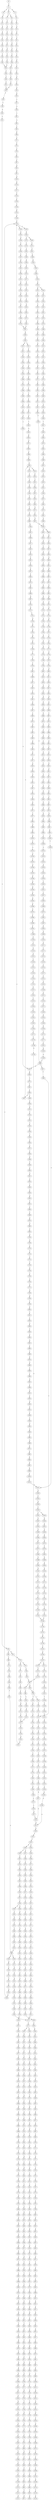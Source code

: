 strict digraph  {
	S0 -> S1 [ label = T ];
	S1 -> S2 [ label = A ];
	S1 -> S3 [ label = T ];
	S1 -> S4 [ label = C ];
	S2 -> S5 [ label = C ];
	S3 -> S6 [ label = G ];
	S3 -> S7 [ label = C ];
	S4 -> S8 [ label = C ];
	S5 -> S9 [ label = T ];
	S6 -> S10 [ label = C ];
	S7 -> S11 [ label = C ];
	S8 -> S12 [ label = C ];
	S9 -> S13 [ label = G ];
	S10 -> S14 [ label = A ];
	S11 -> S15 [ label = A ];
	S12 -> S16 [ label = A ];
	S13 -> S17 [ label = G ];
	S14 -> S18 [ label = C ];
	S15 -> S19 [ label = G ];
	S16 -> S20 [ label = G ];
	S17 -> S21 [ label = T ];
	S18 -> S22 [ label = T ];
	S19 -> S23 [ label = T ];
	S20 -> S24 [ label = T ];
	S21 -> S25 [ label = G ];
	S22 -> S26 [ label = G ];
	S23 -> S27 [ label = G ];
	S24 -> S28 [ label = G ];
	S25 -> S29 [ label = C ];
	S26 -> S30 [ label = G ];
	S27 -> S31 [ label = G ];
	S28 -> S32 [ label = G ];
	S29 -> S33 [ label = T ];
	S30 -> S34 [ label = T ];
	S31 -> S35 [ label = T ];
	S32 -> S36 [ label = T ];
	S33 -> S37 [ label = A ];
	S34 -> S38 [ label = C ];
	S35 -> S39 [ label = C ];
	S36 -> S40 [ label = C ];
	S37 -> S41 [ label = C ];
	S38 -> S42 [ label = G ];
	S39 -> S43 [ label = G ];
	S40 -> S43 [ label = G ];
	S41 -> S44 [ label = T ];
	S42 -> S45 [ label = T ];
	S43 -> S46 [ label = T ];
	S44 -> S47 [ label = G ];
	S45 -> S48 [ label = C ];
	S46 -> S49 [ label = C ];
	S47 -> S50 [ label = T ];
	S48 -> S51 [ label = C ];
	S49 -> S52 [ label = C ];
	S50 -> S53 [ label = A ];
	S51 -> S54 [ label = G ];
	S52 -> S54 [ label = G ];
	S53 -> S55 [ label = A ];
	S54 -> S56 [ label = T ];
	S55 -> S57 [ label = C ];
	S56 -> S58 [ label = C ];
	S57 -> S59 [ label = A ];
	S58 -> S60 [ label = A ];
	S59 -> S61 [ label = C ];
	S60 -> S62 [ label = C ];
	S61 -> S63 [ label = A ];
	S62 -> S64 [ label = C ];
	S63 -> S65 [ label = C ];
	S64 -> S66 [ label = C ];
	S64 -> S67 [ label = G ];
	S65 -> S68 [ label = G ];
	S66 -> S69 [ label = T ];
	S67 -> S70 [ label = A ];
	S68 -> S71 [ label = C ];
	S69 -> S72 [ label = G ];
	S70 -> S73 [ label = A ];
	S70 -> S74 [ label = G ];
	S71 -> S75 [ label = T ];
	S72 -> S76 [ label = T ];
	S73 -> S77 [ label = T ];
	S74 -> S78 [ label = T ];
	S75 -> S79 [ label = C ];
	S76 -> S80 [ label = C ];
	S77 -> S81 [ label = C ];
	S78 -> S82 [ label = C ];
	S79 -> S83 [ label = C ];
	S80 -> S84 [ label = C ];
	S81 -> S85 [ label = C ];
	S82 -> S86 [ label = C ];
	S83 -> S87 [ label = T ];
	S84 -> S88 [ label = T ];
	S85 -> S89 [ label = T ];
	S86 -> S90 [ label = A ];
	S86 -> S91 [ label = T ];
	S87 -> S92 [ label = A ];
	S88 -> S93 [ label = T ];
	S89 -> S94 [ label = C ];
	S90 -> S95 [ label = G ];
	S91 -> S96 [ label = C ];
	S92 -> S97 [ label = G ];
	S93 -> S98 [ label = G ];
	S94 -> S99 [ label = G ];
	S95 -> S100 [ label = T ];
	S95 -> S101 [ label = C ];
	S96 -> S102 [ label = G ];
	S97 -> S103 [ label = A ];
	S98 -> S104 [ label = A ];
	S98 -> S105 [ label = T ];
	S99 -> S106 [ label = A ];
	S100 -> S107 [ label = A ];
	S101 -> S108 [ label = T ];
	S102 -> S109 [ label = A ];
	S103 -> S110 [ label = A ];
	S104 -> S111 [ label = A ];
	S105 -> S112 [ label = A ];
	S106 -> S113 [ label = A ];
	S107 -> S114 [ label = G ];
	S108 -> S115 [ label = T ];
	S109 -> S116 [ label = A ];
	S110 -> S117 [ label = C ];
	S111 -> S118 [ label = C ];
	S112 -> S119 [ label = G ];
	S113 -> S120 [ label = C ];
	S114 -> S121 [ label = G ];
	S115 -> S122 [ label = C ];
	S116 -> S123 [ label = C ];
	S117 -> S124 [ label = T ];
	S118 -> S125 [ label = T ];
	S119 -> S126 [ label = G ];
	S120 -> S127 [ label = T ];
	S121 -> S128 [ label = G ];
	S122 -> S129 [ label = A ];
	S123 -> S127 [ label = T ];
	S124 -> S130 [ label = T ];
	S125 -> S131 [ label = T ];
	S126 -> S132 [ label = A ];
	S127 -> S133 [ label = T ];
	S128 -> S134 [ label = T ];
	S129 -> S135 [ label = C ];
	S130 -> S136 [ label = C ];
	S131 -> S137 [ label = C ];
	S132 -> S138 [ label = G ];
	S133 -> S139 [ label = C ];
	S134 -> S140 [ label = C ];
	S135 -> S141 [ label = G ];
	S136 -> S142 [ label = A ];
	S137 -> S143 [ label = A ];
	S138 -> S144 [ label = A ];
	S139 -> S145 [ label = A ];
	S140 -> S146 [ label = A ];
	S141 -> S147 [ label = C ];
	S142 -> S148 [ label = A ];
	S143 -> S149 [ label = A ];
	S144 -> S150 [ label = G ];
	S145 -> S151 [ label = A ];
	S146 -> S152 [ label = C ];
	S147 -> S153 [ label = C ];
	S148 -> S154 [ label = C ];
	S149 -> S154 [ label = C ];
	S150 -> S155 [ label = G ];
	S151 -> S154 [ label = C ];
	S152 -> S156 [ label = T ];
	S153 -> S157 [ label = C ];
	S154 -> S158 [ label = C ];
	S154 -> S159 [ label = T ];
	S155 -> S160 [ label = T ];
	S156 -> S161 [ label = C ];
	S157 -> S162 [ label = T ];
	S158 -> S163 [ label = G ];
	S159 -> S164 [ label = G ];
	S160 -> S165 [ label = C ];
	S161 -> S166 [ label = G ];
	S162 -> S167 [ label = T ];
	S163 -> S168 [ label = G ];
	S164 -> S169 [ label = G ];
	S164 -> S170 [ label = C ];
	S165 -> S171 [ label = C ];
	S166 -> S172 [ label = C ];
	S167 -> S173 [ label = C ];
	S168 -> S174 [ label = C ];
	S169 -> S175 [ label = C ];
	S170 -> S176 [ label = C ];
	S171 -> S177 [ label = C ];
	S172 -> S178 [ label = T ];
	S173 -> S179 [ label = A ];
	S174 -> S180 [ label = C ];
	S175 -> S181 [ label = C ];
	S176 -> S182 [ label = C ];
	S177 -> S183 [ label = A ];
	S177 -> S184 [ label = G ];
	S178 -> S185 [ label = T ];
	S179 -> S186 [ label = T ];
	S180 -> S187 [ label = C ];
	S181 -> S188 [ label = C ];
	S182 -> S189 [ label = T ];
	S183 -> S190 [ label = G ];
	S184 -> S191 [ label = G ];
	S185 -> S192 [ label = C ];
	S186 -> S193 [ label = C ];
	S187 -> S194 [ label = A ];
	S188 -> S195 [ label = A ];
	S189 -> S196 [ label = A ];
	S190 -> S197 [ label = A ];
	S191 -> S198 [ label = A ];
	S192 -> S199 [ label = A ];
	S193 -> S200 [ label = C ];
	S194 -> S201 [ label = G ];
	S195 -> S202 [ label = G ];
	S196 -> S203 [ label = G ];
	S197 -> S204 [ label = G ];
	S198 -> S205 [ label = G ];
	S199 -> S206 [ label = T ];
	S200 -> S207 [ label = A ];
	S201 -> S208 [ label = T ];
	S202 -> S209 [ label = G ];
	S203 -> S210 [ label = G ];
	S204 -> S211 [ label = C ];
	S205 -> S212 [ label = G ];
	S206 -> S213 [ label = C ];
	S207 -> S214 [ label = G ];
	S208 -> S215 [ label = T ];
	S209 -> S216 [ label = T ];
	S210 -> S217 [ label = T ];
	S211 -> S218 [ label = C ];
	S212 -> S219 [ label = C ];
	S213 -> S220 [ label = C ];
	S214 -> S221 [ label = A ];
	S215 -> S222 [ label = G ];
	S216 -> S223 [ label = G ];
	S217 -> S224 [ label = G ];
	S218 -> S225 [ label = A ];
	S219 -> S226 [ label = G ];
	S220 -> S227 [ label = A ];
	S221 -> S228 [ label = A ];
	S222 -> S229 [ label = T ];
	S223 -> S230 [ label = C ];
	S223 -> S231 [ label = G ];
	S224 -> S232 [ label = T ];
	S225 -> S233 [ label = C ];
	S226 -> S234 [ label = T ];
	S227 -> S214 [ label = G ];
	S228 -> S235 [ label = C ];
	S229 -> S236 [ label = G ];
	S230 -> S237 [ label = G ];
	S231 -> S238 [ label = G ];
	S232 -> S239 [ label = G ];
	S233 -> S240 [ label = G ];
	S234 -> S241 [ label = G ];
	S235 -> S242 [ label = C ];
	S236 -> S243 [ label = C ];
	S237 -> S244 [ label = C ];
	S238 -> S245 [ label = C ];
	S239 -> S246 [ label = C ];
	S240 -> S247 [ label = G ];
	S241 -> S248 [ label = G ];
	S242 -> S249 [ label = A ];
	S242 -> S250 [ label = G ];
	S243 -> S251 [ label = G ];
	S244 -> S252 [ label = G ];
	S245 -> S253 [ label = T ];
	S246 -> S254 [ label = G ];
	S247 -> S255 [ label = T ];
	S248 -> S256 [ label = T ];
	S249 -> S257 [ label = G ];
	S249 -> S258 [ label = C ];
	S250 -> S259 [ label = G ];
	S251 -> S260 [ label = T ];
	S252 -> S261 [ label = T ];
	S253 -> S262 [ label = T ];
	S254 -> S263 [ label = T ];
	S255 -> S264 [ label = T ];
	S256 -> S265 [ label = A ];
	S257 -> S266 [ label = A ];
	S258 -> S267 [ label = C ];
	S259 -> S268 [ label = A ];
	S260 -> S269 [ label = C ];
	S261 -> S270 [ label = C ];
	S262 -> S271 [ label = C ];
	S263 -> S272 [ label = C ];
	S264 -> S273 [ label = A ];
	S265 -> S274 [ label = T ];
	S266 -> S275 [ label = C ];
	S267 -> S276 [ label = A ];
	S268 -> S277 [ label = C ];
	S269 -> S278 [ label = G ];
	S270 -> S279 [ label = G ];
	S271 -> S280 [ label = G ];
	S272 -> S281 [ label = G ];
	S273 -> S282 [ label = C ];
	S274 -> S283 [ label = G ];
	S275 -> S284 [ label = T ];
	S276 -> S285 [ label = C ];
	S277 -> S286 [ label = G ];
	S278 -> S287 [ label = A ];
	S279 -> S288 [ label = T ];
	S280 -> S289 [ label = A ];
	S281 -> S287 [ label = A ];
	S282 -> S290 [ label = T ];
	S283 -> S291 [ label = A ];
	S284 -> S292 [ label = C ];
	S285 -> S293 [ label = C ];
	S286 -> S294 [ label = C ];
	S287 -> S295 [ label = A ];
	S288 -> S296 [ label = G ];
	S289 -> S297 [ label = A ];
	S290 -> S298 [ label = G ];
	S291 -> S299 [ label = G ];
	S292 -> S300 [ label = C ];
	S293 -> S301 [ label = C ];
	S294 -> S302 [ label = C ];
	S295 -> S303 [ label = C ];
	S296 -> S304 [ label = C ];
	S297 -> S305 [ label = C ];
	S298 -> S306 [ label = C ];
	S299 -> S307 [ label = C ];
	S300 -> S308 [ label = C ];
	S301 -> S309 [ label = C ];
	S302 -> S310 [ label = C ];
	S303 -> S311 [ label = C ];
	S303 -> S312 [ label = A ];
	S304 -> S313 [ label = A ];
	S305 -> S314 [ label = A ];
	S306 -> S315 [ label = A ];
	S307 -> S316 [ label = G ];
	S308 -> S317 [ label = A ];
	S309 -> S318 [ label = T ];
	S310 -> S319 [ label = A ];
	S311 -> S320 [ label = T ];
	S312 -> S321 [ label = C ];
	S313 -> S322 [ label = T ];
	S314 -> S323 [ label = C ];
	S315 -> S324 [ label = G ];
	S316 -> S325 [ label = G ];
	S317 -> S326 [ label = T ];
	S318 -> S327 [ label = T ];
	S319 -> S328 [ label = T ];
	S320 -> S329 [ label = T ];
	S321 -> S330 [ label = C ];
	S322 -> S331 [ label = C ];
	S323 -> S332 [ label = G ];
	S324 -> S333 [ label = A ];
	S325 -> S334 [ label = T ];
	S326 -> S335 [ label = C ];
	S327 -> S336 [ label = C ];
	S328 -> S337 [ label = C ];
	S329 -> S338 [ label = C ];
	S330 -> S339 [ label = C ];
	S331 -> S340 [ label = C ];
	S332 -> S341 [ label = C ];
	S333 -> S342 [ label = C ];
	S334 -> S343 [ label = C ];
	S335 -> S344 [ label = T ];
	S336 -> S345 [ label = C ];
	S336 -> S346 [ label = G ];
	S337 -> S347 [ label = G ];
	S338 -> S348 [ label = G ];
	S339 -> S349 [ label = G ];
	S340 -> S350 [ label = G ];
	S341 -> S351 [ label = G ];
	S342 -> S352 [ label = G ];
	S343 -> S353 [ label = G ];
	S344 -> S354 [ label = G ];
	S345 -> S355 [ label = T ];
	S346 -> S356 [ label = A ];
	S347 -> S357 [ label = T ];
	S348 -> S358 [ label = T ];
	S349 -> S359 [ label = T ];
	S350 -> S360 [ label = C ];
	S351 -> S361 [ label = C ];
	S352 -> S362 [ label = G ];
	S353 -> S363 [ label = C ];
	S354 -> S364 [ label = C ];
	S355 -> S365 [ label = G ];
	S356 -> S366 [ label = T ];
	S357 -> S367 [ label = C ];
	S358 -> S368 [ label = A ];
	S359 -> S369 [ label = A ];
	S360 -> S370 [ label = A ];
	S361 -> S371 [ label = A ];
	S362 -> S372 [ label = A ];
	S363 -> S373 [ label = A ];
	S364 -> S374 [ label = C ];
	S365 -> S375 [ label = T ];
	S366 -> S376 [ label = C ];
	S367 -> S377 [ label = C ];
	S368 -> S378 [ label = C ];
	S369 -> S379 [ label = C ];
	S370 -> S380 [ label = C ];
	S371 -> S381 [ label = C ];
	S372 -> S382 [ label = C ];
	S373 -> S383 [ label = C ];
	S374 -> S384 [ label = A ];
	S375 -> S385 [ label = C ];
	S376 -> S386 [ label = G ];
	S377 -> S387 [ label = T ];
	S378 -> S388 [ label = T ];
	S379 -> S389 [ label = G ];
	S380 -> S390 [ label = G ];
	S381 -> S391 [ label = G ];
	S382 -> S392 [ label = A ];
	S383 -> S393 [ label = G ];
	S384 -> S394 [ label = G ];
	S385 -> S395 [ label = C ];
	S386 -> S396 [ label = T ];
	S387 -> S397 [ label = C ];
	S388 -> S398 [ label = T ];
	S389 -> S399 [ label = T ];
	S390 -> S400 [ label = T ];
	S391 -> S401 [ label = T ];
	S392 -> S402 [ label = C ];
	S393 -> S403 [ label = C ];
	S394 -> S404 [ label = T ];
	S395 -> S405 [ label = T ];
	S396 -> S406 [ label = T ];
	S397 -> S407 [ label = T ];
	S398 -> S408 [ label = C ];
	S399 -> S409 [ label = C ];
	S400 -> S410 [ label = C ];
	S401 -> S411 [ label = C ];
	S402 -> S412 [ label = A ];
	S403 -> S413 [ label = G ];
	S404 -> S414 [ label = C ];
	S405 -> S415 [ label = T ];
	S406 -> S416 [ label = T ];
	S407 -> S417 [ label = T ];
	S408 -> S418 [ label = A ];
	S409 -> S419 [ label = C ];
	S410 -> S420 [ label = G ];
	S411 -> S421 [ label = C ];
	S412 -> S422 [ label = C ];
	S413 -> S423 [ label = C ];
	S414 -> S424 [ label = G ];
	S415 -> S98 [ label = G ];
	S416 -> S425 [ label = G ];
	S417 -> S426 [ label = C ];
	S418 -> S427 [ label = A ];
	S419 -> S428 [ label = A ];
	S420 -> S429 [ label = A ];
	S421 -> S430 [ label = A ];
	S422 -> S431 [ label = C ];
	S423 -> S432 [ label = G ];
	S424 -> S433 [ label = T ];
	S425 -> S434 [ label = T ];
	S426 -> S435 [ label = T ];
	S427 -> S436 [ label = G ];
	S428 -> S437 [ label = G ];
	S429 -> S438 [ label = G ];
	S430 -> S439 [ label = G ];
	S431 -> S440 [ label = T ];
	S432 -> S441 [ label = G ];
	S433 -> S442 [ label = A ];
	S434 -> S443 [ label = A ];
	S435 -> S444 [ label = C ];
	S436 -> S445 [ label = C ];
	S437 -> S446 [ label = C ];
	S438 -> S447 [ label = C ];
	S439 -> S448 [ label = C ];
	S440 -> S449 [ label = C ];
	S441 -> S450 [ label = C ];
	S442 -> S451 [ label = A ];
	S443 -> S452 [ label = G ];
	S444 -> S453 [ label = G ];
	S445 -> S454 [ label = G ];
	S446 -> S455 [ label = G ];
	S447 -> S456 [ label = G ];
	S448 -> S457 [ label = T ];
	S448 -> S455 [ label = G ];
	S449 -> S458 [ label = T ];
	S450 -> S459 [ label = T ];
	S451 -> S460 [ label = G ];
	S452 -> S461 [ label = G ];
	S453 -> S462 [ label = G ];
	S454 -> S463 [ label = A ];
	S455 -> S464 [ label = A ];
	S456 -> S465 [ label = A ];
	S457 -> S466 [ label = T ];
	S458 -> S467 [ label = A ];
	S459 -> S468 [ label = G ];
	S460 -> S469 [ label = A ];
	S461 -> S470 [ label = A ];
	S462 -> S471 [ label = A ];
	S463 -> S472 [ label = G ];
	S464 -> S473 [ label = G ];
	S465 -> S474 [ label = G ];
	S466 -> S122 [ label = C ];
	S467 -> S475 [ label = G ];
	S468 -> S476 [ label = G ];
	S469 -> S477 [ label = C ];
	S470 -> S478 [ label = A ];
	S471 -> S479 [ label = G ];
	S472 -> S480 [ label = T ];
	S473 -> S481 [ label = T ];
	S474 -> S482 [ label = T ];
	S475 -> S483 [ label = A ];
	S476 -> S484 [ label = A ];
	S477 -> S485 [ label = G ];
	S478 -> S486 [ label = A ];
	S479 -> S487 [ label = A ];
	S480 -> S488 [ label = C ];
	S481 -> S489 [ label = C ];
	S482 -> S490 [ label = C ];
	S483 -> S491 [ label = A ];
	S484 -> S492 [ label = A ];
	S485 -> S493 [ label = G ];
	S486 -> S494 [ label = G ];
	S487 -> S495 [ label = G ];
	S488 -> S496 [ label = C ];
	S489 -> S497 [ label = C ];
	S489 -> S498 [ label = T ];
	S490 -> S499 [ label = G ];
	S491 -> S500 [ label = C ];
	S492 -> S501 [ label = T ];
	S493 -> S502 [ label = C ];
	S494 -> S503 [ label = G ];
	S495 -> S504 [ label = G ];
	S496 -> S505 [ label = C ];
	S497 -> S505 [ label = C ];
	S498 -> S506 [ label = C ];
	S499 -> S507 [ label = A ];
	S500 -> S508 [ label = G ];
	S501 -> S509 [ label = G ];
	S502 -> S510 [ label = T ];
	S503 -> S511 [ label = T ];
	S504 -> S512 [ label = T ];
	S505 -> S513 [ label = T ];
	S505 -> S514 [ label = G ];
	S506 -> S515 [ label = G ];
	S507 -> S516 [ label = A ];
	S508 -> S517 [ label = A ];
	S509 -> S518 [ label = G ];
	S510 -> S519 [ label = C ];
	S511 -> S520 [ label = C ];
	S512 -> S521 [ label = C ];
	S513 -> S522 [ label = C ];
	S514 -> S523 [ label = C ];
	S515 -> S524 [ label = T ];
	S516 -> S525 [ label = C ];
	S517 -> S526 [ label = G ];
	S518 -> S527 [ label = G ];
	S519 -> S528 [ label = T ];
	S520 -> S529 [ label = C ];
	S521 -> S171 [ label = C ];
	S522 -> S530 [ label = C ];
	S523 -> S531 [ label = C ];
	S524 -> S532 [ label = C ];
	S525 -> S533 [ label = C ];
	S526 -> S534 [ label = G ];
	S527 -> S535 [ label = G ];
	S528 -> S536 [ label = C ];
	S529 -> S537 [ label = C ];
	S530 -> S538 [ label = G ];
	S531 -> S539 [ label = T ];
	S532 -> S540 [ label = T ];
	S533 -> S541 [ label = T ];
	S534 -> S542 [ label = T ];
	S535 -> S543 [ label = T ];
	S536 -> S544 [ label = G ];
	S537 -> S545 [ label = G ];
	S538 -> S546 [ label = G ];
	S539 -> S547 [ label = G ];
	S540 -> S548 [ label = G ];
	S541 -> S549 [ label = G ];
	S542 -> S550 [ label = G ];
	S543 -> S551 [ label = C ];
	S544 -> S552 [ label = A ];
	S545 -> S553 [ label = A ];
	S546 -> S554 [ label = T ];
	S547 -> S555 [ label = T ];
	S548 -> S556 [ label = T ];
	S549 -> S557 [ label = T ];
	S550 -> S558 [ label = T ];
	S551 -> S559 [ label = C ];
	S552 -> S560 [ label = A ];
	S553 -> S561 [ label = A ];
	S554 -> S562 [ label = C ];
	S555 -> S563 [ label = C ];
	S556 -> S564 [ label = T ];
	S557 -> S565 [ label = C ];
	S558 -> S566 [ label = C ];
	S559 -> S567 [ label = G ];
	S560 -> S568 [ label = G ];
	S561 -> S569 [ label = G ];
	S562 -> S570 [ label = T ];
	S563 -> S571 [ label = G ];
	S564 -> S572 [ label = C ];
	S565 -> S573 [ label = G ];
	S566 -> S574 [ label = C ];
	S567 -> S575 [ label = C ];
	S568 -> S576 [ label = T ];
	S569 -> S577 [ label = T ];
	S570 -> S578 [ label = G ];
	S571 -> S579 [ label = C ];
	S572 -> S580 [ label = C ];
	S573 -> S581 [ label = C ];
	S574 -> S582 [ label = C ];
	S575 -> S583 [ label = C ];
	S576 -> S584 [ label = C ];
	S577 -> S585 [ label = C ];
	S578 -> S586 [ label = G ];
	S579 -> S587 [ label = G ];
	S580 -> S588 [ label = G ];
	S581 -> S589 [ label = G ];
	S582 -> S590 [ label = T ];
	S583 -> S591 [ label = G ];
	S584 -> S592 [ label = G ];
	S585 -> S593 [ label = G ];
	S586 -> S594 [ label = A ];
	S587 -> S595 [ label = C ];
	S588 -> S596 [ label = T ];
	S589 -> S595 [ label = C ];
	S590 -> S597 [ label = G ];
	S591 -> S598 [ label = G ];
	S592 -> S599 [ label = C ];
	S593 -> S600 [ label = A ];
	S594 -> S601 [ label = G ];
	S595 -> S602 [ label = G ];
	S595 -> S603 [ label = A ];
	S596 -> S604 [ label = G ];
	S597 -> S605 [ label = T ];
	S598 -> S606 [ label = A ];
	S599 -> S607 [ label = G ];
	S600 -> S608 [ label = G ];
	S601 -> S609 [ label = G ];
	S602 -> S610 [ label = A ];
	S603 -> S611 [ label = A ];
	S604 -> S612 [ label = G ];
	S605 -> S613 [ label = C ];
	S606 -> S614 [ label = A ];
	S607 -> S615 [ label = G ];
	S608 -> S616 [ label = G ];
	S609 -> S617 [ label = G ];
	S610 -> S618 [ label = G ];
	S611 -> S619 [ label = C ];
	S612 -> S620 [ label = C ];
	S613 -> S621 [ label = C ];
	S614 -> S622 [ label = C ];
	S615 -> S623 [ label = C ];
	S616 -> S624 [ label = T ];
	S617 -> S625 [ label = T ];
	S618 -> S626 [ label = C ];
	S619 -> S627 [ label = C ];
	S620 -> S628 [ label = C ];
	S621 -> S629 [ label = T ];
	S622 -> S630 [ label = T ];
	S623 -> S631 [ label = T ];
	S624 -> S632 [ label = A ];
	S625 -> S633 [ label = G ];
	S626 -> S634 [ label = A ];
	S627 -> S635 [ label = C ];
	S628 -> S636 [ label = C ];
	S629 -> S637 [ label = A ];
	S630 -> S638 [ label = G ];
	S631 -> S639 [ label = A ];
	S632 -> S640 [ label = T ];
	S633 -> S641 [ label = T ];
	S634 -> S642 [ label = G ];
	S635 -> S643 [ label = G ];
	S636 -> S644 [ label = G ];
	S637 -> S645 [ label = C ];
	S638 -> S646 [ label = C ];
	S639 -> S647 [ label = T ];
	S640 -> S648 [ label = A ];
	S641 -> S649 [ label = T ];
	S642 -> S650 [ label = T ];
	S643 -> S651 [ label = T ];
	S644 -> S652 [ label = T ];
	S645 -> S653 [ label = T ];
	S646 -> S654 [ label = A ];
	S647 -> S655 [ label = A ];
	S648 -> S656 [ label = A ];
	S649 -> S657 [ label = C ];
	S650 -> S658 [ label = G ];
	S651 -> S659 [ label = A ];
	S652 -> S660 [ label = C ];
	S653 -> S661 [ label = A ];
	S654 -> S662 [ label = A ];
	S655 -> S663 [ label = G ];
	S656 -> S664 [ label = G ];
	S657 -> S665 [ label = C ];
	S658 -> S666 [ label = C ];
	S659 -> S667 [ label = C ];
	S660 -> S668 [ label = C ];
	S661 -> S669 [ label = C ];
	S662 -> S670 [ label = C ];
	S663 -> S671 [ label = T ];
	S664 -> S672 [ label = T ];
	S665 -> S673 [ label = A ];
	S666 -> S674 [ label = A ];
	S667 -> S675 [ label = A ];
	S668 -> S676 [ label = A ];
	S669 -> S677 [ label = C ];
	S670 -> S678 [ label = C ];
	S671 -> S679 [ label = A ];
	S672 -> S680 [ label = C ];
	S673 -> S681 [ label = G ];
	S674 -> S682 [ label = A ];
	S675 -> S683 [ label = G ];
	S676 -> S684 [ label = G ];
	S677 -> S685 [ label = A ];
	S678 -> S686 [ label = A ];
	S679 -> S687 [ label = G ];
	S680 -> S688 [ label = G ];
	S681 -> S689 [ label = C ];
	S682 -> S690 [ label = C ];
	S683 -> S691 [ label = C ];
	S684 -> S692 [ label = T ];
	S685 -> S693 [ label = G ];
	S686 -> S694 [ label = G ];
	S687 -> S695 [ label = C ];
	S688 -> S696 [ label = T ];
	S689 -> S697 [ label = A ];
	S690 -> S698 [ label = A ];
	S691 -> S699 [ label = A ];
	S692 -> S700 [ label = A ];
	S693 -> S701 [ label = G ];
	S694 -> S702 [ label = A ];
	S695 -> S703 [ label = C ];
	S696 -> S704 [ label = G ];
	S697 -> S705 [ label = G ];
	S698 -> S706 [ label = G ];
	S699 -> S707 [ label = G ];
	S700 -> S708 [ label = G ];
	S701 -> S709 [ label = A ];
	S702 -> S710 [ label = A ];
	S703 -> S711 [ label = G ];
	S704 -> S712 [ label = G ];
	S705 -> S713 [ label = A ];
	S706 -> S714 [ label = C ];
	S707 -> S715 [ label = G ];
	S708 -> S716 [ label = C ];
	S709 -> S717 [ label = G ];
	S710 -> S718 [ label = C ];
	S711 -> S719 [ label = A ];
	S712 -> S720 [ label = T ];
	S713 -> S721 [ label = T ];
	S714 -> S722 [ label = T ];
	S715 -> S723 [ label = T ];
	S716 -> S724 [ label = T ];
	S717 -> S725 [ label = A ];
	S718 -> S726 [ label = A ];
	S719 -> S727 [ label = A ];
	S720 -> S728 [ label = A ];
	S721 -> S729 [ label = A ];
	S722 -> S730 [ label = A ];
	S723 -> S731 [ label = G ];
	S724 -> S732 [ label = C ];
	S725 -> S733 [ label = G ];
	S726 -> S734 [ label = G ];
	S727 -> S735 [ label = A ];
	S728 -> S736 [ label = C ];
	S729 -> S737 [ label = A ];
	S730 -> S738 [ label = C ];
	S731 -> S739 [ label = C ];
	S732 -> S740 [ label = C ];
	S733 -> S741 [ label = T ];
	S734 -> S742 [ label = C ];
	S735 -> S743 [ label = C ];
	S736 -> S744 [ label = C ];
	S737 -> S745 [ label = A ];
	S738 -> S746 [ label = G ];
	S739 -> S747 [ label = A ];
	S740 -> S748 [ label = A ];
	S741 -> S749 [ label = C ];
	S742 -> S750 [ label = C ];
	S743 -> S751 [ label = C ];
	S744 -> S752 [ label = G ];
	S745 -> S753 [ label = A ];
	S746 -> S754 [ label = A ];
	S747 -> S755 [ label = C ];
	S748 -> S756 [ label = C ];
	S749 -> S757 [ label = A ];
	S750 -> S758 [ label = G ];
	S751 -> S759 [ label = C ];
	S752 -> S760 [ label = G ];
	S753 -> S761 [ label = A ];
	S754 -> S762 [ label = G ];
	S755 -> S763 [ label = G ];
	S756 -> S764 [ label = C ];
	S757 -> S765 [ label = G ];
	S758 -> S766 [ label = T ];
	S759 -> S767 [ label = C ];
	S760 -> S768 [ label = T ];
	S761 -> S769 [ label = C ];
	S762 -> S770 [ label = A ];
	S763 -> S771 [ label = C ];
	S764 -> S772 [ label = G ];
	S765 -> S773 [ label = G ];
	S766 -> S774 [ label = C ];
	S767 -> S775 [ label = G ];
	S768 -> S776 [ label = G ];
	S769 -> S777 [ label = T ];
	S770 -> S778 [ label = A ];
	S771 -> S779 [ label = G ];
	S772 -> S780 [ label = G ];
	S773 -> S781 [ label = A ];
	S774 -> S782 [ label = C ];
	S775 -> S783 [ label = A ];
	S776 -> S784 [ label = G ];
	S777 -> S785 [ label = T ];
	S778 -> S786 [ label = C ];
	S779 -> S787 [ label = G ];
	S780 -> S788 [ label = A ];
	S781 -> S789 [ label = C ];
	S782 -> S790 [ label = T ];
	S783 -> S791 [ label = C ];
	S784 -> S792 [ label = T ];
	S785 -> S793 [ label = T ];
	S786 -> S794 [ label = T ];
	S787 -> S795 [ label = T ];
	S788 -> S796 [ label = C ];
	S789 -> S797 [ label = C ];
	S790 -> S798 [ label = C ];
	S791 -> S799 [ label = T ];
	S792 -> S800 [ label = T ];
	S793 -> S801 [ label = G ];
	S794 -> S802 [ label = G ];
	S795 -> S803 [ label = G ];
	S796 -> S804 [ label = G ];
	S797 -> S805 [ label = A ];
	S798 -> S806 [ label = T ];
	S799 -> S807 [ label = A ];
	S800 -> S808 [ label = A ];
	S801 -> S809 [ label = C ];
	S802 -> S810 [ label = G ];
	S803 -> S811 [ label = C ];
	S804 -> S812 [ label = T ];
	S805 -> S813 [ label = G ];
	S806 -> S814 [ label = G ];
	S807 -> S815 [ label = G ];
	S808 -> S816 [ label = G ];
	S809 -> S817 [ label = C ];
	S810 -> S818 [ label = C ];
	S811 -> S819 [ label = C ];
	S812 -> S820 [ label = C ];
	S813 -> S821 [ label = T ];
	S814 -> S822 [ label = T ];
	S815 -> S823 [ label = A ];
	S816 -> S824 [ label = A ];
	S817 -> S825 [ label = G ];
	S818 -> S826 [ label = G ];
	S819 -> S827 [ label = G ];
	S820 -> S828 [ label = G ];
	S821 -> S829 [ label = C ];
	S822 -> S830 [ label = C ];
	S823 -> S831 [ label = A ];
	S824 -> S832 [ label = A ];
	S825 -> S833 [ label = T ];
	S826 -> S834 [ label = C ];
	S827 -> S835 [ label = C ];
	S828 -> S836 [ label = T ];
	S829 -> S837 [ label = T ];
	S830 -> S838 [ label = G ];
	S831 -> S839 [ label = T ];
	S832 -> S840 [ label = G ];
	S833 -> S841 [ label = A ];
	S834 -> S842 [ label = A ];
	S835 -> S843 [ label = A ];
	S836 -> S844 [ label = G ];
	S837 -> S845 [ label = C ];
	S838 -> S846 [ label = T ];
	S839 -> S847 [ label = C ];
	S840 -> S848 [ label = G ];
	S841 -> S849 [ label = G ];
	S842 -> S850 [ label = G ];
	S843 -> S851 [ label = A ];
	S844 -> S852 [ label = A ];
	S845 -> S853 [ label = T ];
	S846 -> S854 [ label = G ];
	S847 -> S855 [ label = G ];
	S848 -> S856 [ label = G ];
	S849 -> S857 [ label = C ];
	S850 -> S858 [ label = C ];
	S851 -> S859 [ label = C ];
	S852 -> S860 [ label = C ];
	S853 -> S861 [ label = G ];
	S854 -> S862 [ label = G ];
	S855 -> S863 [ label = G ];
	S856 -> S864 [ label = G ];
	S857 -> S865 [ label = C ];
	S858 -> S866 [ label = G ];
	S859 -> S867 [ label = C ];
	S860 -> S868 [ label = C ];
	S861 -> S869 [ label = T ];
	S862 -> S870 [ label = T ];
	S863 -> S871 [ label = G ];
	S864 -> S872 [ label = G ];
	S865 -> S873 [ label = G ];
	S866 -> S874 [ label = G ];
	S867 -> S875 [ label = A ];
	S868 -> S876 [ label = G ];
	S869 -> S877 [ label = A ];
	S870 -> S878 [ label = A ];
	S871 -> S879 [ label = T ];
	S872 -> S880 [ label = T ];
	S873 -> S881 [ label = G ];
	S874 -> S882 [ label = G ];
	S875 -> S883 [ label = G ];
	S876 -> S884 [ label = G ];
	S879 -> S885 [ label = A ];
	S880 -> S886 [ label = C ];
	S881 -> S887 [ label = T ];
	S882 -> S888 [ label = T ];
	S883 -> S889 [ label = T ];
	S884 -> S890 [ label = T ];
	S885 -> S891 [ label = T ];
	S886 -> S892 [ label = C ];
	S887 -> S893 [ label = G ];
	S888 -> S894 [ label = G ];
	S889 -> S895 [ label = C ];
	S890 -> S896 [ label = C ];
	S891 -> S897 [ label = C ];
	S892 -> S898 [ label = G ];
	S893 -> S899 [ label = A ];
	S894 -> S900 [ label = C ];
	S895 -> S901 [ label = G ];
	S896 -> S902 [ label = G ];
	S897 -> S903 [ label = C ];
	S898 -> S904 [ label = T ];
	S899 -> S905 [ label = C ];
	S900 -> S906 [ label = C ];
	S901 -> S907 [ label = C ];
	S902 -> S908 [ label = C ];
	S903 -> S909 [ label = C ];
	S904 -> S910 [ label = C ];
	S905 -> S911 [ label = G ];
	S906 -> S912 [ label = G ];
	S907 -> S913 [ label = G ];
	S908 -> S914 [ label = G ];
	S909 -> S915 [ label = G ];
	S910 -> S916 [ label = G ];
	S911 -> S917 [ label = T ];
	S912 -> S918 [ label = C ];
	S913 -> S919 [ label = C ];
	S914 -> S920 [ label = T ];
	S915 -> S921 [ label = A ];
	S916 -> S922 [ label = G ];
	S917 -> S923 [ label = G ];
	S918 -> S924 [ label = C ];
	S919 -> S925 [ label = A ];
	S920 -> S926 [ label = A ];
	S921 -> S927 [ label = A ];
	S922 -> S928 [ label = A ];
	S923 -> S929 [ label = G ];
	S924 -> S930 [ label = G ];
	S925 -> S931 [ label = G ];
	S926 -> S932 [ label = G ];
	S927 -> S933 [ label = A ];
	S928 -> S934 [ label = A ];
	S929 -> S935 [ label = G ];
	S930 -> S936 [ label = G ];
	S931 -> S937 [ label = C ];
	S932 -> S938 [ label = C ];
	S933 -> S939 [ label = G ];
	S934 -> S940 [ label = C ];
	S935 -> S941 [ label = T ];
	S936 -> S942 [ label = T ];
	S937 -> S943 [ label = C ];
	S938 -> S944 [ label = C ];
	S939 -> S945 [ label = T ];
	S940 -> S946 [ label = T ];
	S941 -> S947 [ label = A ];
	S942 -> S948 [ label = G ];
	S943 -> S949 [ label = G ];
	S944 -> S950 [ label = G ];
	S945 -> S951 [ label = G ];
	S946 -> S952 [ label = A ];
	S947 -> S953 [ label = C ];
	S948 -> S954 [ label = G ];
	S949 -> S955 [ label = G ];
	S950 -> S956 [ label = C ];
	S951 -> S957 [ label = T ];
	S952 -> S958 [ label = C ];
	S953 -> S959 [ label = T ];
	S954 -> S960 [ label = T ];
	S955 -> S961 [ label = T ];
	S956 -> S962 [ label = T ];
	S957 -> S963 [ label = C ];
	S958 -> S964 [ label = A ];
	S959 -> S965 [ label = A ];
	S960 -> S966 [ label = G ];
	S961 -> S967 [ label = G ];
	S962 -> S968 [ label = G ];
	S963 -> S969 [ label = G ];
	S964 -> S970 [ label = A ];
	S965 -> S971 [ label = T ];
	S966 -> S972 [ label = G ];
	S967 -> S973 [ label = G ];
	S968 -> S974 [ label = G ];
	S969 -> S975 [ label = T ];
	S970 -> S976 [ label = C ];
	S971 -> S977 [ label = T ];
	S972 -> S978 [ label = A ];
	S973 -> S979 [ label = A ];
	S974 -> S980 [ label = A ];
	S975 -> S981 [ label = C ];
	S976 -> S982 [ label = G ];
	S977 -> S983 [ label = G ];
	S978 -> S984 [ label = A ];
	S979 -> S985 [ label = A ];
	S980 -> S986 [ label = A ];
	S981 -> S987 [ label = G ];
	S982 -> S988 [ label = A ];
	S983 -> S989 [ label = G ];
	S984 -> S990 [ label = C ];
	S985 -> S991 [ label = G ];
	S986 -> S992 [ label = G ];
	S987 -> S993 [ label = G ];
	S988 -> S994 [ label = A ];
	S989 -> S995 [ label = A ];
	S990 -> S996 [ label = C ];
	S991 -> S997 [ label = A ];
	S992 -> S998 [ label = A ];
	S993 -> S999 [ label = A ];
	S994 -> S1000 [ label = A ];
	S995 -> S1001 [ label = A ];
	S996 -> S1002 [ label = T ];
	S997 -> S1003 [ label = A ];
	S998 -> S1004 [ label = A ];
	S999 -> S1005 [ label = A ];
	S1000 -> S1006 [ label = A ];
	S1001 -> S1007 [ label = C ];
	S1002 -> S1008 [ label = C ];
	S1003 -> S1009 [ label = C ];
	S1004 -> S1010 [ label = C ];
	S1005 -> S1011 [ label = C ];
	S1006 -> S1012 [ label = C ];
	S1007 -> S1013 [ label = G ];
	S1008 -> S1014 [ label = G ];
	S1009 -> S1015 [ label = G ];
	S1010 -> S1015 [ label = G ];
	S1011 -> S1016 [ label = A ];
	S1012 -> S1017 [ label = A ];
	S1013 -> S1018 [ label = G ];
	S1014 -> S1019 [ label = G ];
	S1015 -> S1020 [ label = G ];
	S1016 -> S1021 [ label = G ];
	S1017 -> S1022 [ label = G ];
	S1018 -> S1023 [ label = T ];
	S1019 -> S1024 [ label = C ];
	S1020 -> S1025 [ label = C ];
	S1021 -> S1026 [ label = G ];
	S1022 -> S1027 [ label = A ];
	S1023 -> S1028 [ label = A ];
	S1024 -> S1029 [ label = A ];
	S1025 -> S1030 [ label = A ];
	S1026 -> S1031 [ label = A ];
	S1027 -> S1032 [ label = A ];
	S1028 -> S1033 [ label = C ];
	S1029 -> S1034 [ label = C ];
	S1030 -> S1035 [ label = C ];
	S1031 -> S1036 [ label = A ];
	S1032 -> S1037 [ label = G ];
	S1033 -> S1038 [ label = G ];
	S1034 -> S1039 [ label = G ];
	S1035 -> S1040 [ label = C ];
	S1035 -> S1041 [ label = T ];
	S1036 -> S1042 [ label = T ];
	S1037 -> S1043 [ label = G ];
	S1038 -> S1044 [ label = A ];
	S1039 -> S1045 [ label = C ];
	S1040 -> S1046 [ label = G ];
	S1041 -> S1047 [ label = G ];
	S1042 -> S1048 [ label = A ];
	S1043 -> S1049 [ label = G ];
	S1044 -> S1050 [ label = A ];
	S1045 -> S1051 [ label = G ];
	S1046 -> S1052 [ label = G ];
	S1047 -> S1053 [ label = G ];
	S1048 -> S1054 [ label = G ];
	S1049 -> S1055 [ label = G ];
	S1050 -> S1056 [ label = G ];
	S1051 -> S1057 [ label = C ];
	S1052 -> S1058 [ label = G ];
	S1053 -> S1059 [ label = G ];
	S1054 -> S1060 [ label = T ];
	S1055 -> S1061 [ label = T ];
	S1056 -> S1062 [ label = A ];
	S1057 -> S1063 [ label = G ];
	S1058 -> S1064 [ label = A ];
	S1059 -> S1065 [ label = A ];
	S1060 -> S1066 [ label = C ];
	S1061 -> S1067 [ label = C ];
	S1062 -> S1068 [ label = A ];
	S1063 -> S1069 [ label = C ];
	S1064 -> S1070 [ label = A ];
	S1065 -> S1071 [ label = A ];
	S1066 -> S1072 [ label = T ];
	S1067 -> S1073 [ label = T ];
	S1068 -> S1074 [ label = G ];
	S1069 -> S1075 [ label = G ];
	S1070 -> S1076 [ label = T ];
	S1071 -> S1077 [ label = C ];
	S1072 -> S1078 [ label = C ];
	S1073 -> S1079 [ label = C ];
	S1074 -> S1080 [ label = T ];
	S1075 -> S1081 [ label = T ];
	S1076 -> S1082 [ label = T ];
	S1077 -> S1083 [ label = T ];
	S1078 -> S1084 [ label = T ];
	S1079 -> S1085 [ label = T ];
	S1080 -> S1086 [ label = G ];
	S1081 -> S1087 [ label = C ];
	S1082 -> S1088 [ label = G ];
	S1083 -> S1089 [ label = G ];
	S1084 -> S1090 [ label = C ];
	S1085 -> S1091 [ label = C ];
	S1086 -> S1092 [ label = T ];
	S1087 -> S1093 [ label = G ];
	S1088 -> S1094 [ label = A ];
	S1089 -> S1095 [ label = G ];
	S1090 -> S1096 [ label = T ];
	S1091 -> S1097 [ label = G ];
	S1092 -> S1098 [ label = C ];
	S1093 -> S1099 [ label = A ];
	S1094 -> S1100 [ label = A ];
	S1095 -> S1101 [ label = A ];
	S1096 -> S1102 [ label = G ];
	S1097 -> S1103 [ label = T ];
	S1098 -> S1104 [ label = C ];
	S1099 -> S1105 [ label = C ];
	S1100 -> S1106 [ label = C ];
	S1101 -> S1107 [ label = C ];
	S1102 -> S1108 [ label = A ];
	S1103 -> S1109 [ label = G ];
	S1104 -> S1110 [ label = T ];
	S1105 -> S1111 [ label = G ];
	S1106 -> S1112 [ label = C ];
	S1107 -> S1113 [ label = C ];
	S1108 -> S1114 [ label = G ];
	S1109 -> S1115 [ label = G ];
	S1110 -> S1116 [ label = G ];
	S1111 -> S1117 [ label = C ];
	S1112 -> S1118 [ label = C ];
	S1113 -> S1119 [ label = C ];
	S1114 -> S1120 [ label = T ];
	S1115 -> S1121 [ label = T ];
	S1116 -> S1122 [ label = G ];
	S1117 -> S1123 [ label = G ];
	S1118 -> S1124 [ label = G ];
	S1119 -> S1125 [ label = G ];
	S1120 -> S1126 [ label = A ];
	S1121 -> S1127 [ label = A ];
	S1122 -> S1128 [ label = C ];
	S1123 -> S1129 [ label = C ];
	S1124 -> S1130 [ label = T ];
	S1125 -> S1131 [ label = T ];
	S1128 -> S1132 [ label = C ];
	S1129 -> S1133 [ label = C ];
	S1130 -> S1134 [ label = C ];
	S1131 -> S1135 [ label = C ];
	S1132 -> S1136 [ label = T ];
	S1133 -> S1137 [ label = T ];
	S1134 -> S1138 [ label = T ];
	S1135 -> S1139 [ label = T ];
	S1136 -> S1140 [ label = G ];
	S1137 -> S1141 [ label = C ];
	S1138 -> S1142 [ label = C ];
	S1139 -> S1143 [ label = C ];
	S1140 -> S1144 [ label = G ];
	S1141 -> S1145 [ label = G ];
	S1142 -> S1146 [ label = G ];
	S1143 -> S1146 [ label = G ];
	S1144 -> S1147 [ label = G ];
	S1145 -> S1148 [ label = G ];
	S1146 -> S1149 [ label = G ];
	S1147 -> S1150 [ label = T ];
	S1148 -> S1151 [ label = G ];
	S1149 -> S1152 [ label = C ];
	S1150 -> S1153 [ label = C ];
	S1151 -> S1154 [ label = C ];
	S1152 -> S1155 [ label = A ];
	S1153 -> S1156 [ label = C ];
	S1154 -> S1157 [ label = T ];
	S1155 -> S1158 [ label = C ];
	S1156 -> S1159 [ label = C ];
	S1157 -> S1160 [ label = C ];
	S1158 -> S1161 [ label = C ];
	S1159 -> S1162 [ label = G ];
	S1160 -> S1163 [ label = A ];
	S1161 -> S1164 [ label = G ];
	S1162 -> S1165 [ label = A ];
	S1163 -> S1166 [ label = C ];
	S1164 -> S1167 [ label = A ];
	S1165 -> S1168 [ label = G ];
	S1166 -> S1169 [ label = G ];
	S1167 -> S1170 [ label = G ];
	S1167 -> S1171 [ label = A ];
	S1168 -> S1172 [ label = T ];
	S1169 -> S1173 [ label = T ];
	S1170 -> S1174 [ label = T ];
	S1171 -> S1175 [ label = T ];
	S1172 -> S1176 [ label = C ];
	S1173 -> S1177 [ label = C ];
	S1174 -> S1178 [ label = C ];
	S1175 -> S1179 [ label = G ];
	S1176 -> S1180 [ label = C ];
	S1177 -> S1181 [ label = C ];
	S1178 -> S86 [ label = C ];
	S1179 -> S1182 [ label = T ];
	S1180 -> S1183 [ label = A ];
	S1181 -> S1184 [ label = A ];
	S1182 -> S1185 [ label = A ];
	S1183 -> S95 [ label = G ];
	S1184 -> S1186 [ label = G ];
	S1185 -> S1187 [ label = G ];
	S1186 -> S448 [ label = C ];
	S1187 -> S1188 [ label = T ];
	S1188 -> S1189 [ label = T ];
	S1189 -> S1190 [ label = T ];
	S1190 -> S1191 [ label = C ];
	S1191 -> S1192 [ label = A ];
	S1192 -> S1193 [ label = C ];
	S1193 -> S1194 [ label = T ];
	S1194 -> S1195 [ label = C ];
	S1195 -> S1196 [ label = C ];
	S1196 -> S1197 [ label = T ];
	S1197 -> S1198 [ label = T ];
	S1198 -> S1199 [ label = T ];
	S1199 -> S1200 [ label = C ];
	S1200 -> S1201 [ label = A ];
	S1201 -> S1202 [ label = T ];
	S1202 -> S1203 [ label = C ];
	S1203 -> S1204 [ label = C ];
	S1204 -> S1205 [ label = A ];
	S1205 -> S1206 [ label = G ];
	S1206 -> S221 [ label = A ];
}
